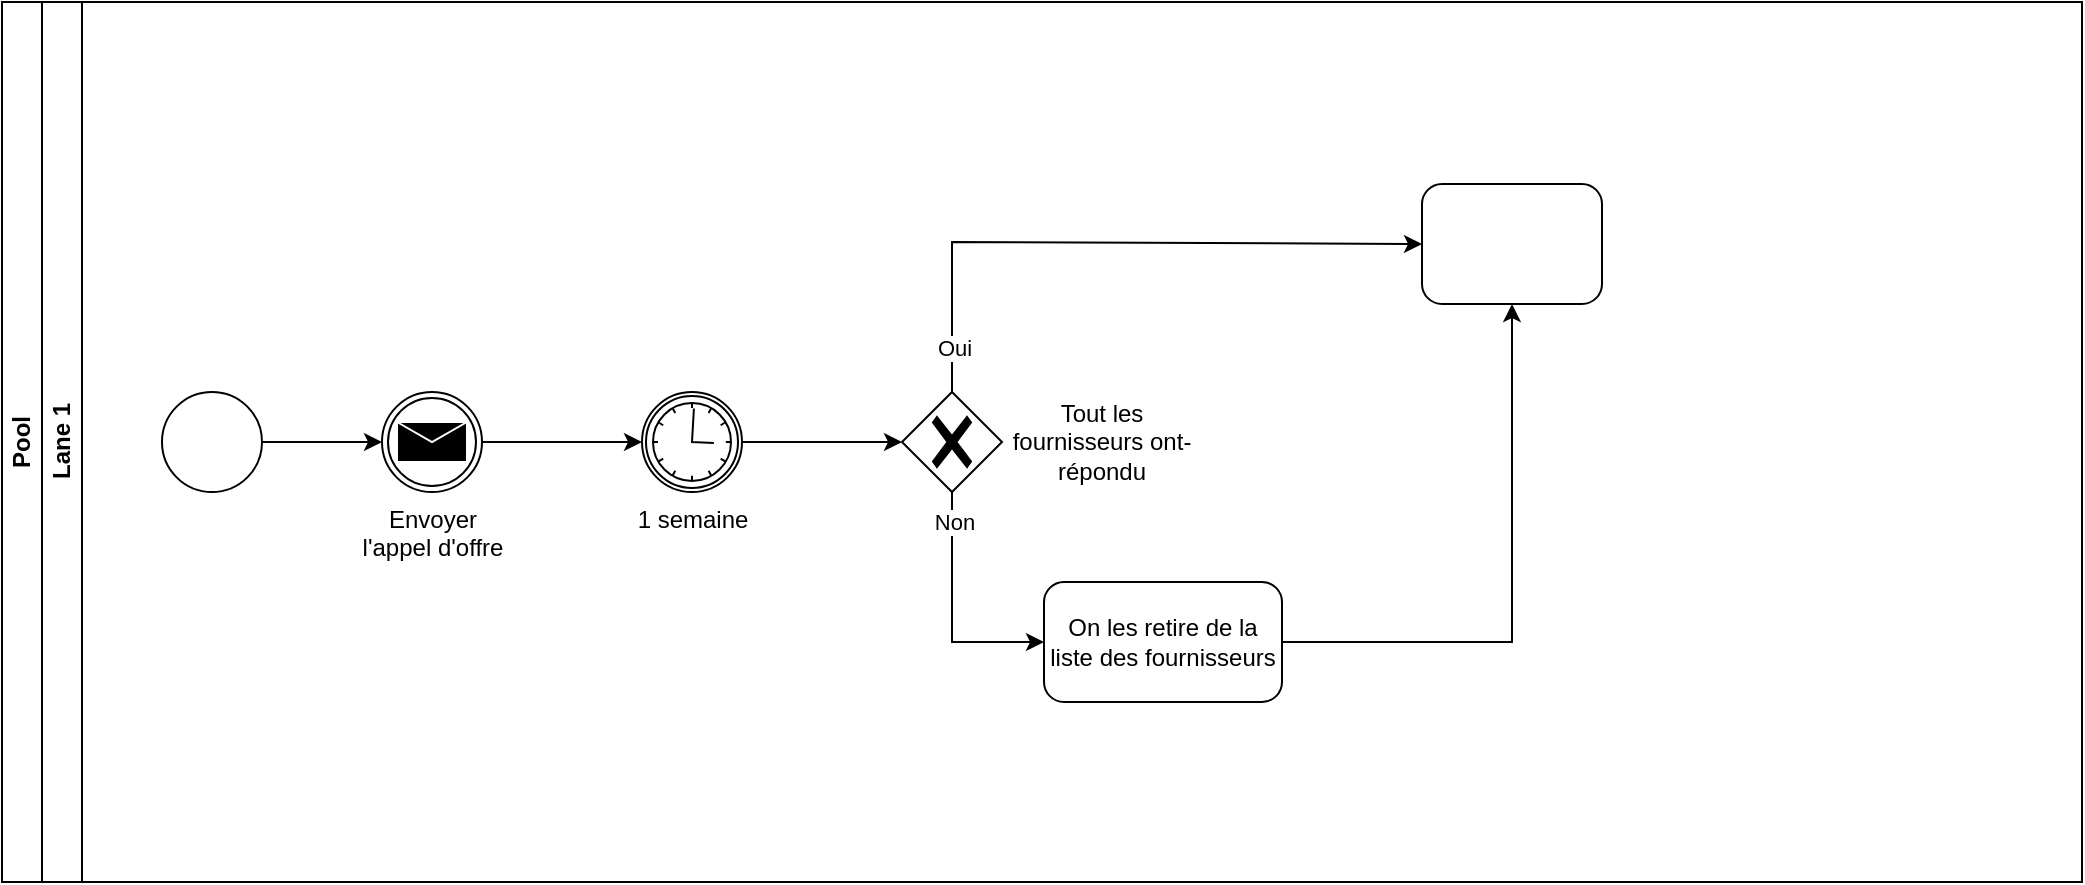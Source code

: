 <mxfile version="22.1.17" type="github">
  <diagram name="Page-1" id="GaLzv1HOwFtsZdGbMVZW">
    <mxGraphModel dx="1434" dy="780" grid="1" gridSize="10" guides="1" tooltips="1" connect="1" arrows="1" fold="1" page="1" pageScale="1" pageWidth="827" pageHeight="1169" math="0" shadow="0">
      <root>
        <mxCell id="0" />
        <mxCell id="1" parent="0" />
        <mxCell id="9dSxk1FIh0uDA3eXWPNg-7" value="Pool" style="swimlane;html=1;childLayout=stackLayout;resizeParent=1;resizeParentMax=0;horizontal=0;startSize=20;horizontalStack=0;whiteSpace=wrap;" vertex="1" parent="1">
          <mxGeometry width="1040" height="440" as="geometry" />
        </mxCell>
        <mxCell id="9dSxk1FIh0uDA3eXWPNg-8" value="Lane 1" style="swimlane;html=1;startSize=20;horizontal=0;" vertex="1" parent="9dSxk1FIh0uDA3eXWPNg-7">
          <mxGeometry x="20" width="1020" height="440" as="geometry" />
        </mxCell>
        <mxCell id="9dSxk1FIh0uDA3eXWPNg-11" value="" style="points=[[0.145,0.145,0],[0.5,0,0],[0.855,0.145,0],[1,0.5,0],[0.855,0.855,0],[0.5,1,0],[0.145,0.855,0],[0,0.5,0]];shape=mxgraph.bpmn.event;html=1;verticalLabelPosition=bottom;labelBackgroundColor=#ffffff;verticalAlign=top;align=center;perimeter=ellipsePerimeter;outlineConnect=0;aspect=fixed;outline=standard;symbol=general;" vertex="1" parent="9dSxk1FIh0uDA3eXWPNg-8">
          <mxGeometry x="60" y="195" width="50" height="50" as="geometry" />
        </mxCell>
        <mxCell id="9dSxk1FIh0uDA3eXWPNg-12" value="Envoyer &lt;br&gt;l&#39;appel d&#39;offre" style="points=[[0.145,0.145,0],[0.5,0,0],[0.855,0.145,0],[1,0.5,0],[0.855,0.855,0],[0.5,1,0],[0.145,0.855,0],[0,0.5,0]];shape=mxgraph.bpmn.event;html=1;verticalLabelPosition=bottom;labelBackgroundColor=#ffffff;verticalAlign=top;align=center;perimeter=ellipsePerimeter;outlineConnect=0;aspect=fixed;outline=throwing;symbol=message;" vertex="1" parent="9dSxk1FIh0uDA3eXWPNg-8">
          <mxGeometry x="170" y="195" width="50" height="50" as="geometry" />
        </mxCell>
        <mxCell id="9dSxk1FIh0uDA3eXWPNg-13" value="1 semaine" style="points=[[0.145,0.145,0],[0.5,0,0],[0.855,0.145,0],[1,0.5,0],[0.855,0.855,0],[0.5,1,0],[0.145,0.855,0],[0,0.5,0]];shape=mxgraph.bpmn.event;html=1;verticalLabelPosition=bottom;labelBackgroundColor=#ffffff;verticalAlign=top;align=center;perimeter=ellipsePerimeter;outlineConnect=0;aspect=fixed;outline=catching;symbol=timer;" vertex="1" parent="9dSxk1FIh0uDA3eXWPNg-8">
          <mxGeometry x="300" y="195" width="50" height="50" as="geometry" />
        </mxCell>
        <mxCell id="9dSxk1FIh0uDA3eXWPNg-14" value="" style="points=[[0.25,0.25,0],[0.5,0,0],[0.75,0.25,0],[1,0.5,0],[0.75,0.75,0],[0.5,1,0],[0.25,0.75,0],[0,0.5,0]];shape=mxgraph.bpmn.gateway2;html=1;verticalLabelPosition=bottom;labelBackgroundColor=#ffffff;verticalAlign=top;align=center;perimeter=rhombusPerimeter;outlineConnect=0;outline=none;symbol=none;gwType=exclusive;" vertex="1" parent="9dSxk1FIh0uDA3eXWPNg-8">
          <mxGeometry x="430" y="195" width="50" height="50" as="geometry" />
        </mxCell>
        <mxCell id="9dSxk1FIh0uDA3eXWPNg-15" value="Tout les fournisseurs ont-répondu" style="text;html=1;strokeColor=none;fillColor=none;align=center;verticalAlign=middle;whiteSpace=wrap;rounded=0;" vertex="1" parent="9dSxk1FIh0uDA3eXWPNg-8">
          <mxGeometry x="480" y="187.5" width="100" height="65" as="geometry" />
        </mxCell>
        <mxCell id="9dSxk1FIh0uDA3eXWPNg-16" value="" style="endArrow=classic;html=1;rounded=0;exitX=1;exitY=0.5;exitDx=0;exitDy=0;exitPerimeter=0;entryX=0;entryY=0.5;entryDx=0;entryDy=0;entryPerimeter=0;" edge="1" parent="9dSxk1FIh0uDA3eXWPNg-8" source="9dSxk1FIh0uDA3eXWPNg-11" target="9dSxk1FIh0uDA3eXWPNg-12">
          <mxGeometry width="50" height="50" relative="1" as="geometry">
            <mxPoint x="260" y="340" as="sourcePoint" />
            <mxPoint x="310" y="290" as="targetPoint" />
          </mxGeometry>
        </mxCell>
        <mxCell id="9dSxk1FIh0uDA3eXWPNg-17" value="" style="endArrow=classic;html=1;rounded=0;exitX=1;exitY=0.5;exitDx=0;exitDy=0;exitPerimeter=0;entryX=0;entryY=0.5;entryDx=0;entryDy=0;entryPerimeter=0;" edge="1" parent="9dSxk1FIh0uDA3eXWPNg-8" source="9dSxk1FIh0uDA3eXWPNg-12" target="9dSxk1FIh0uDA3eXWPNg-13">
          <mxGeometry width="50" height="50" relative="1" as="geometry">
            <mxPoint x="280" y="160" as="sourcePoint" />
            <mxPoint x="330" y="110" as="targetPoint" />
          </mxGeometry>
        </mxCell>
        <mxCell id="9dSxk1FIh0uDA3eXWPNg-18" value="" style="endArrow=classic;html=1;rounded=0;exitX=1;exitY=0.5;exitDx=0;exitDy=0;exitPerimeter=0;entryX=0;entryY=0.5;entryDx=0;entryDy=0;entryPerimeter=0;" edge="1" parent="9dSxk1FIh0uDA3eXWPNg-8" source="9dSxk1FIh0uDA3eXWPNg-13" target="9dSxk1FIh0uDA3eXWPNg-14">
          <mxGeometry width="50" height="50" relative="1" as="geometry">
            <mxPoint x="450" y="350" as="sourcePoint" />
            <mxPoint x="500" y="300" as="targetPoint" />
          </mxGeometry>
        </mxCell>
        <mxCell id="9dSxk1FIh0uDA3eXWPNg-20" value="" style="points=[[0.25,0,0],[0.5,0,0],[0.75,0,0],[1,0.25,0],[1,0.5,0],[1,0.75,0],[0.75,1,0],[0.5,1,0],[0.25,1,0],[0,0.75,0],[0,0.5,0],[0,0.25,0]];shape=mxgraph.bpmn.task;whiteSpace=wrap;rectStyle=rounded;size=10;html=1;container=1;expand=0;collapsible=0;taskMarker=abstract;" vertex="1" parent="9dSxk1FIh0uDA3eXWPNg-8">
          <mxGeometry x="690" y="91" width="90" height="60" as="geometry" />
        </mxCell>
        <mxCell id="9dSxk1FIh0uDA3eXWPNg-21" value="" style="endArrow=classic;html=1;rounded=0;exitX=0.5;exitY=0;exitDx=0;exitDy=0;exitPerimeter=0;entryX=0;entryY=0.5;entryDx=0;entryDy=0;entryPerimeter=0;" edge="1" parent="9dSxk1FIh0uDA3eXWPNg-8" source="9dSxk1FIh0uDA3eXWPNg-14" target="9dSxk1FIh0uDA3eXWPNg-20">
          <mxGeometry width="50" height="50" relative="1" as="geometry">
            <mxPoint x="390" y="110" as="sourcePoint" />
            <mxPoint x="440" y="60" as="targetPoint" />
            <Array as="points">
              <mxPoint x="455" y="120" />
            </Array>
          </mxGeometry>
        </mxCell>
        <mxCell id="9dSxk1FIh0uDA3eXWPNg-29" value="Oui" style="edgeLabel;html=1;align=center;verticalAlign=middle;resizable=0;points=[];" vertex="1" connectable="0" parent="9dSxk1FIh0uDA3eXWPNg-21">
          <mxGeometry x="-0.858" y="-1" relative="1" as="geometry">
            <mxPoint as="offset" />
          </mxGeometry>
        </mxCell>
        <mxCell id="9dSxk1FIh0uDA3eXWPNg-25" value="On les retire de la liste des fournisseurs" style="points=[[0.25,0,0],[0.5,0,0],[0.75,0,0],[1,0.25,0],[1,0.5,0],[1,0.75,0],[0.75,1,0],[0.5,1,0],[0.25,1,0],[0,0.75,0],[0,0.5,0],[0,0.25,0]];shape=mxgraph.bpmn.task;whiteSpace=wrap;rectStyle=rounded;size=10;html=1;container=1;expand=0;collapsible=0;taskMarker=abstract;" vertex="1" parent="9dSxk1FIh0uDA3eXWPNg-8">
          <mxGeometry x="501" y="290" width="119" height="60" as="geometry" />
        </mxCell>
        <mxCell id="9dSxk1FIh0uDA3eXWPNg-26" value="" style="endArrow=classic;html=1;rounded=0;exitX=0.5;exitY=1;exitDx=0;exitDy=0;exitPerimeter=0;entryX=0;entryY=0.5;entryDx=0;entryDy=0;entryPerimeter=0;" edge="1" parent="9dSxk1FIh0uDA3eXWPNg-8" source="9dSxk1FIh0uDA3eXWPNg-14" target="9dSxk1FIh0uDA3eXWPNg-25">
          <mxGeometry width="50" height="50" relative="1" as="geometry">
            <mxPoint x="410" y="390" as="sourcePoint" />
            <mxPoint x="460" y="340" as="targetPoint" />
            <Array as="points">
              <mxPoint x="455" y="320" />
            </Array>
          </mxGeometry>
        </mxCell>
        <mxCell id="9dSxk1FIh0uDA3eXWPNg-27" value="Non" style="edgeLabel;html=1;align=center;verticalAlign=middle;resizable=0;points=[];" vertex="1" connectable="0" parent="9dSxk1FIh0uDA3eXWPNg-26">
          <mxGeometry x="-0.752" y="1" relative="1" as="geometry">
            <mxPoint as="offset" />
          </mxGeometry>
        </mxCell>
        <mxCell id="9dSxk1FIh0uDA3eXWPNg-30" value="" style="endArrow=classic;html=1;rounded=0;exitX=1;exitY=0.5;exitDx=0;exitDy=0;exitPerimeter=0;entryX=0.5;entryY=1;entryDx=0;entryDy=0;entryPerimeter=0;" edge="1" parent="9dSxk1FIh0uDA3eXWPNg-8" source="9dSxk1FIh0uDA3eXWPNg-25" target="9dSxk1FIh0uDA3eXWPNg-20">
          <mxGeometry width="50" height="50" relative="1" as="geometry">
            <mxPoint x="680" y="340" as="sourcePoint" />
            <mxPoint x="730" y="290" as="targetPoint" />
            <Array as="points">
              <mxPoint x="735" y="320" />
            </Array>
          </mxGeometry>
        </mxCell>
      </root>
    </mxGraphModel>
  </diagram>
</mxfile>
